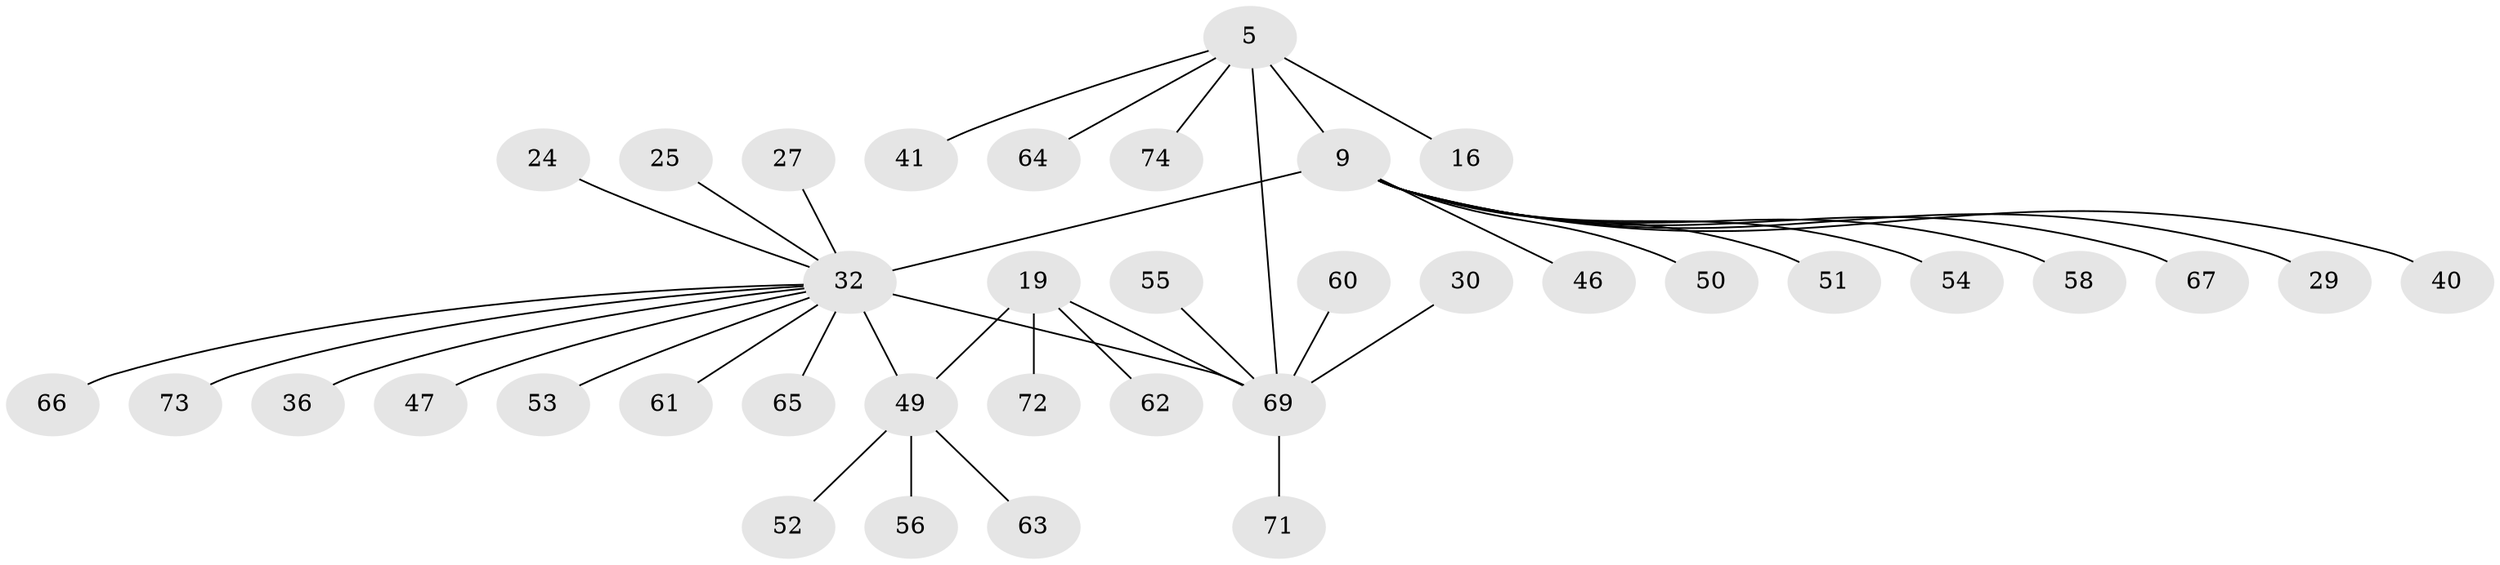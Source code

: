 // original degree distribution, {7: 0.06756756756756757, 4: 0.02702702702702703, 3: 0.06756756756756757, 9: 0.013513513513513514, 5: 0.05405405405405406, 6: 0.02702702702702703, 8: 0.013513513513513514, 1: 0.5540540540540541, 2: 0.17567567567567569}
// Generated by graph-tools (version 1.1) at 2025/59/03/04/25 21:59:16]
// undirected, 37 vertices, 38 edges
graph export_dot {
graph [start="1"]
  node [color=gray90,style=filled];
  5 [super="+4"];
  9 [super="+7+3"];
  16;
  19 [super="+15"];
  24;
  25;
  27;
  29;
  30;
  32 [super="+20+10+8+2"];
  36;
  40 [super="+34+38"];
  41;
  46 [super="+28"];
  47 [super="+45"];
  49 [super="+43+39"];
  50;
  51;
  52;
  53;
  54;
  55;
  56;
  58;
  60 [super="+26"];
  61 [super="+57"];
  62 [super="+59"];
  63;
  64 [super="+48"];
  65;
  66 [super="+23"];
  67;
  69 [super="+6+22+37+14"];
  71 [super="+68"];
  72 [super="+70"];
  73;
  74 [super="+33+42"];
  5 -- 16;
  5 -- 9 [weight=2];
  5 -- 41;
  5 -- 74;
  5 -- 64;
  5 -- 69 [weight=2];
  9 -- 32 [weight=6];
  9 -- 58;
  9 -- 67;
  9 -- 51;
  9 -- 50;
  9 -- 54;
  9 -- 29;
  9 -- 46;
  9 -- 40;
  19 -- 49;
  19 -- 69 [weight=2];
  19 -- 72;
  19 -- 62;
  24 -- 32;
  25 -- 32;
  27 -- 32;
  30 -- 69;
  32 -- 36 [weight=2];
  32 -- 47;
  32 -- 61;
  32 -- 65;
  32 -- 66;
  32 -- 53;
  32 -- 73;
  32 -- 69 [weight=3];
  32 -- 49 [weight=2];
  49 -- 52;
  49 -- 56;
  49 -- 63;
  55 -- 69;
  60 -- 69;
  69 -- 71;
}
